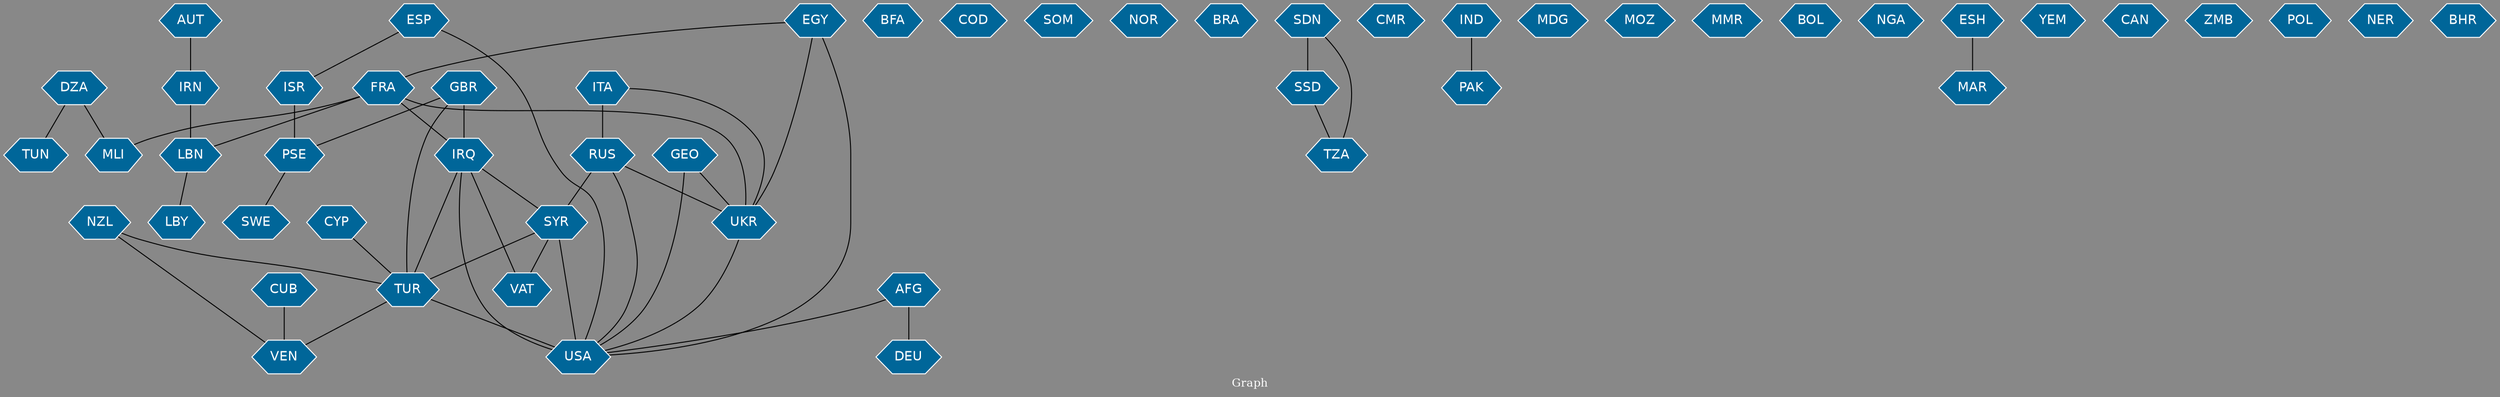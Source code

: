 // Countries together in item graph
graph {
	graph [bgcolor="#888888" fontcolor=white fontsize=12 label="Graph" outputorder=edgesfirst overlap=prism]
	node [color=white fillcolor="#006699" fontcolor=white fontname=Helvetica shape=hexagon style=filled]
	edge [arrowhead=open color=black fontcolor=white fontname=Courier fontsize=12]
		RUS [label=RUS]
		UKR [label=UKR]
		ITA [label=ITA]
		BFA [label=BFA]
		VEN [label=VEN]
		TUR [label=TUR]
		NZL [label=NZL]
		SYR [label=SYR]
		TUN [label=TUN]
		COD [label=COD]
		SOM [label=SOM]
		LBY [label=LBY]
		NOR [label=NOR]
		USA [label=USA]
		AFG [label=AFG]
		IRQ [label=IRQ]
		FRA [label=FRA]
		DZA [label=DZA]
		ESP [label=ESP]
		GBR [label=GBR]
		ISR [label=ISR]
		PSE [label=PSE]
		CUB [label=CUB]
		LBN [label=LBN]
		BRA [label=BRA]
		EGY [label=EGY]
		SSD [label=SSD]
		SDN [label=SDN]
		SWE [label=SWE]
		TZA [label=TZA]
		CMR [label=CMR]
		IND [label=IND]
		PAK [label=PAK]
		MLI [label=MLI]
		MDG [label=MDG]
		IRN [label=IRN]
		MOZ [label=MOZ]
		MMR [label=MMR]
		GEO [label=GEO]
		BOL [label=BOL]
		NGA [label=NGA]
		DEU [label=DEU]
		AUT [label=AUT]
		MAR [label=MAR]
		ESH [label=ESH]
		YEM [label=YEM]
		CYP [label=CYP]
		CAN [label=CAN]
		ZMB [label=ZMB]
		POL [label=POL]
		NER [label=NER]
		BHR [label=BHR]
		VAT [label=VAT]
			PSE -- SWE [weight=2]
			SSD -- TZA [weight=1]
			SYR -- USA [weight=4]
			ISR -- PSE [weight=2]
			SYR -- TUR [weight=6]
			IND -- PAK [weight=1]
			SYR -- VAT [weight=1]
			IRQ -- VAT [weight=1]
			SDN -- TZA [weight=1]
			IRQ -- USA [weight=1]
			ESP -- ISR [weight=1]
			RUS -- SYR [weight=1]
			FRA -- IRQ [weight=1]
			AUT -- IRN [weight=1]
			CYP -- TUR [weight=1]
			ITA -- RUS [weight=2]
			FRA -- UKR [weight=1]
			GBR -- TUR [weight=1]
			EGY -- UKR [weight=1]
			ESH -- MAR [weight=1]
			NZL -- TUR [weight=1]
			EGY -- USA [weight=1]
			RUS -- USA [weight=1]
			UKR -- USA [weight=1]
			RUS -- UKR [weight=3]
			NZL -- VEN [weight=1]
			IRQ -- SYR [weight=3]
			GEO -- UKR [weight=1]
			GBR -- PSE [weight=1]
			GEO -- USA [weight=1]
			SDN -- SSD [weight=3]
			DZA -- TUN [weight=1]
			ITA -- UKR [weight=1]
			LBN -- LBY [weight=2]
			FRA -- LBN [weight=1]
			ESP -- USA [weight=1]
			TUR -- USA [weight=3]
			FRA -- MLI [weight=1]
			IRQ -- TUR [weight=2]
			TUR -- VEN [weight=1]
			DZA -- MLI [weight=1]
			GBR -- IRQ [weight=2]
			AFG -- USA [weight=1]
			EGY -- FRA [weight=1]
			IRN -- LBN [weight=1]
			CUB -- VEN [weight=1]
			AFG -- DEU [weight=1]
}
